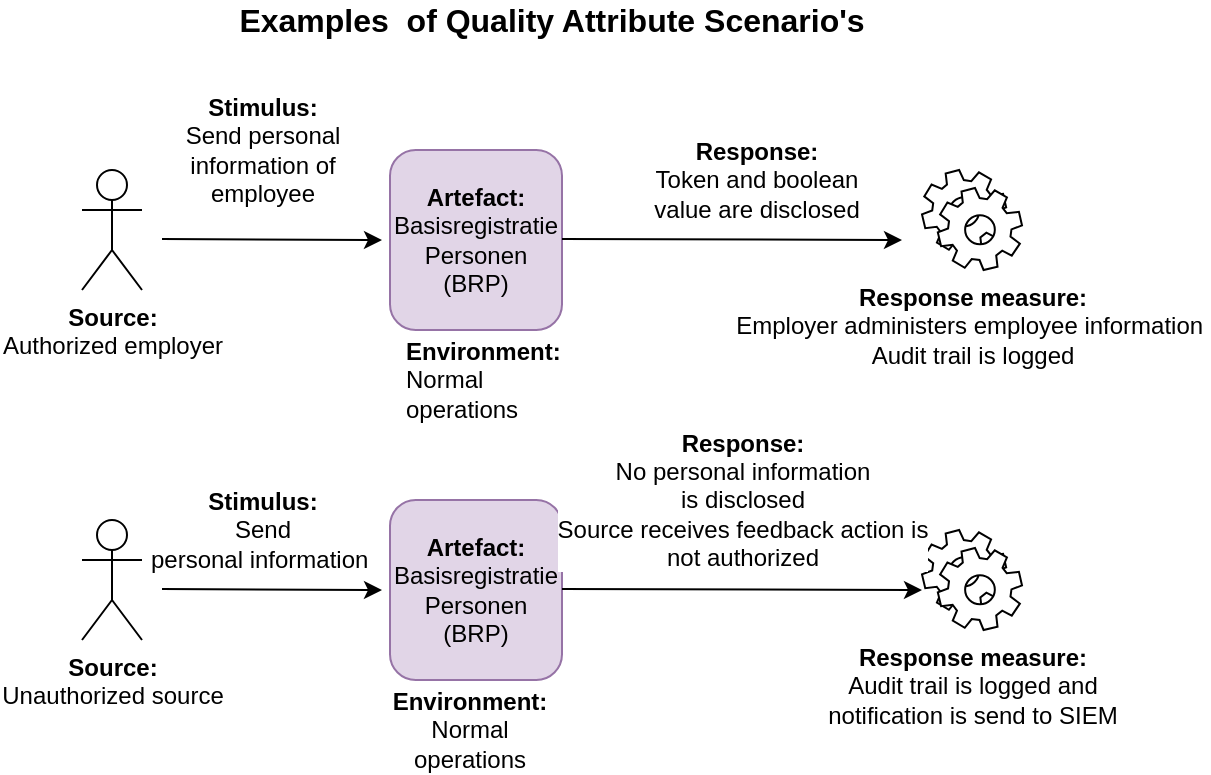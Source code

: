 <mxfile version="13.9.9" type="device"><diagram name="QAS-01 ZKP" id="QBrmK83ZXIIvfjkoV8fs"><mxGraphModel dx="1086" dy="966" grid="1" gridSize="10" guides="1" tooltips="1" connect="1" arrows="1" fold="1" page="1" pageScale="1" pageWidth="827" pageHeight="1169" math="0" shadow="0"><root><mxCell id="FuDcFTu2-6XKt6NHrfDE-0"/><mxCell id="FuDcFTu2-6XKt6NHrfDE-1" parent="FuDcFTu2-6XKt6NHrfDE-0"/><mxCell id="FuDcFTu2-6XKt6NHrfDE-2" value="&lt;b&gt;Source:&lt;/b&gt;&lt;br&gt;Authorized employer" style="shape=umlActor;verticalLabelPosition=bottom;verticalAlign=top;html=1;outlineConnect=0;" parent="FuDcFTu2-6XKt6NHrfDE-1" vertex="1"><mxGeometry x="180" y="165" width="30" height="60" as="geometry"/></mxCell><mxCell id="FuDcFTu2-6XKt6NHrfDE-3" value="&lt;b&gt;Response measure:&lt;/b&gt;&lt;br&gt;Employer administers employee information&amp;nbsp;&lt;br&gt;Audit trail is logged" style="shape=mxgraph.bpmn.service_task;html=1;outlineConnect=0;verticalAlign=top;align=center;horizontal=1;labelPosition=center;verticalLabelPosition=bottom;" parent="FuDcFTu2-6XKt6NHrfDE-1" vertex="1"><mxGeometry x="600" y="165" width="50" height="50" as="geometry"/></mxCell><mxCell id="FuDcFTu2-6XKt6NHrfDE-4" value="&lt;b&gt;Artefact:&lt;/b&gt;&lt;br&gt;Basisregistratie Personen (BRP)" style="rounded=1;whiteSpace=wrap;html=1;direction=south;fillColor=#e1d5e7;strokeColor=#9673a6;" parent="FuDcFTu2-6XKt6NHrfDE-1" vertex="1"><mxGeometry x="334" y="155" width="86" height="90" as="geometry"/></mxCell><mxCell id="FuDcFTu2-6XKt6NHrfDE-5" value="" style="endArrow=classic;html=1;" parent="FuDcFTu2-6XKt6NHrfDE-1" edge="1"><mxGeometry width="50" height="50" relative="1" as="geometry"><mxPoint x="420" y="199.5" as="sourcePoint"/><mxPoint x="590" y="200" as="targetPoint"/></mxGeometry></mxCell><mxCell id="FuDcFTu2-6XKt6NHrfDE-6" value="&lt;font style=&quot;font-size: 12px&quot;&gt;&lt;b&gt;Response:&lt;/b&gt;&lt;br&gt;Token and boolean &lt;br&gt;value are disclosed&lt;br&gt;&lt;/font&gt;" style="edgeLabel;html=1;align=center;verticalAlign=middle;resizable=0;points=[];" parent="FuDcFTu2-6XKt6NHrfDE-5" vertex="1" connectable="0"><mxGeometry x="0.218" y="3" relative="1" as="geometry"><mxPoint x="-7.01" y="-26.8" as="offset"/></mxGeometry></mxCell><mxCell id="FuDcFTu2-6XKt6NHrfDE-7" value="&lt;b&gt;Environment:&lt;/b&gt;&lt;br&gt;Normal&lt;br&gt;operations" style="text;html=1;strokeColor=none;fillColor=none;align=left;verticalAlign=middle;whiteSpace=wrap;rounded=0;" parent="FuDcFTu2-6XKt6NHrfDE-1" vertex="1"><mxGeometry x="340" y="260" width="40" height="20" as="geometry"/></mxCell><mxCell id="FuDcFTu2-6XKt6NHrfDE-8" value="" style="endArrow=classic;html=1;" parent="FuDcFTu2-6XKt6NHrfDE-1" edge="1"><mxGeometry width="50" height="50" relative="1" as="geometry"><mxPoint x="220" y="199.5" as="sourcePoint"/><mxPoint x="330" y="200" as="targetPoint"/></mxGeometry></mxCell><mxCell id="FuDcFTu2-6XKt6NHrfDE-9" value="&lt;font style=&quot;font-size: 12px&quot;&gt;&lt;b&gt;Stimulus:&lt;/b&gt;&lt;br&gt;Send personal &lt;br&gt;information of &lt;br&gt;employee&lt;br&gt;&lt;/font&gt;" style="edgeLabel;html=1;align=center;verticalAlign=middle;resizable=0;points=[];" parent="FuDcFTu2-6XKt6NHrfDE-8" vertex="1" connectable="0"><mxGeometry x="0.218" y="3" relative="1" as="geometry"><mxPoint x="-17.01" y="-41.8" as="offset"/></mxGeometry></mxCell><mxCell id="FuDcFTu2-6XKt6NHrfDE-10" value="&lt;b&gt;Source:&lt;/b&gt;&lt;br&gt;Unauthorized source" style="shape=umlActor;verticalLabelPosition=bottom;verticalAlign=top;html=1;outlineConnect=0;" parent="FuDcFTu2-6XKt6NHrfDE-1" vertex="1"><mxGeometry x="180" y="340" width="30" height="60" as="geometry"/></mxCell><mxCell id="FuDcFTu2-6XKt6NHrfDE-11" value="&lt;b&gt;Response measure:&lt;/b&gt;&lt;br&gt;Audit trail is logged and &lt;br&gt;notification is send to SIEM" style="shape=mxgraph.bpmn.service_task;html=1;outlineConnect=0;verticalAlign=top;align=center;horizontal=1;labelPosition=center;verticalLabelPosition=bottom;" parent="FuDcFTu2-6XKt6NHrfDE-1" vertex="1"><mxGeometry x="600" y="345" width="50" height="50" as="geometry"/></mxCell><mxCell id="FuDcFTu2-6XKt6NHrfDE-12" value="&lt;b&gt;Artefact:&lt;/b&gt;&lt;br&gt;Basisregistratie Personen (BRP)" style="rounded=1;whiteSpace=wrap;html=1;direction=south;fillColor=#e1d5e7;strokeColor=#9673a6;" parent="FuDcFTu2-6XKt6NHrfDE-1" vertex="1"><mxGeometry x="334" y="330" width="86" height="90" as="geometry"/></mxCell><mxCell id="FuDcFTu2-6XKt6NHrfDE-13" value="" style="endArrow=classic;html=1;entryX=0;entryY=0.6;entryDx=0;entryDy=0;entryPerimeter=0;" parent="FuDcFTu2-6XKt6NHrfDE-1" edge="1" target="FuDcFTu2-6XKt6NHrfDE-11"><mxGeometry width="50" height="50" relative="1" as="geometry"><mxPoint x="420" y="374.5" as="sourcePoint"/><mxPoint x="530" y="375" as="targetPoint"/></mxGeometry></mxCell><mxCell id="FuDcFTu2-6XKt6NHrfDE-14" value="&lt;font style=&quot;font-size: 12px&quot;&gt;&lt;b&gt;Response:&lt;/b&gt;&lt;br&gt;No personal information&lt;br&gt;is disclosed&lt;br&gt;Source receives feedback action is &lt;br&gt;not authorized&lt;br&gt;&lt;/font&gt;" style="edgeLabel;html=1;align=center;verticalAlign=middle;resizable=0;points=[];" parent="FuDcFTu2-6XKt6NHrfDE-13" vertex="1" connectable="0"><mxGeometry x="0.218" y="3" relative="1" as="geometry"><mxPoint x="-20.01" y="-41.81" as="offset"/></mxGeometry></mxCell><mxCell id="FuDcFTu2-6XKt6NHrfDE-15" value="&lt;b&gt;Environment:&lt;/b&gt;&lt;br&gt;Normal operations" style="text;html=1;strokeColor=none;fillColor=none;align=center;verticalAlign=middle;whiteSpace=wrap;rounded=0;" parent="FuDcFTu2-6XKt6NHrfDE-1" vertex="1"><mxGeometry x="354" y="435" width="40" height="20" as="geometry"/></mxCell><mxCell id="FuDcFTu2-6XKt6NHrfDE-16" value="" style="endArrow=classic;html=1;" parent="FuDcFTu2-6XKt6NHrfDE-1" edge="1"><mxGeometry width="50" height="50" relative="1" as="geometry"><mxPoint x="220" y="374.5" as="sourcePoint"/><mxPoint x="330" y="375" as="targetPoint"/></mxGeometry></mxCell><mxCell id="FuDcFTu2-6XKt6NHrfDE-17" value="&lt;span style=&quot;font-size: 12px&quot;&gt;&lt;b&gt;Stimulus:&lt;/b&gt;&lt;br&gt;Send&lt;br&gt;personal information&amp;nbsp;&lt;br&gt;&lt;/span&gt;" style="edgeLabel;html=1;align=center;verticalAlign=middle;resizable=0;points=[];" parent="FuDcFTu2-6XKt6NHrfDE-16" vertex="1" connectable="0"><mxGeometry x="0.218" y="3" relative="1" as="geometry"><mxPoint x="-17.01" y="-26.8" as="offset"/></mxGeometry></mxCell><mxCell id="dCbFyoatmuWmBm4CHFVm-0" value="&lt;font style=&quot;font-size: 16px&quot;&gt;&lt;b&gt;Examples&amp;nbsp; of Quality Attribute Scenario's&lt;/b&gt;&lt;/font&gt;" style="text;html=1;strokeColor=none;fillColor=none;align=center;verticalAlign=middle;whiteSpace=wrap;rounded=0;" parent="FuDcFTu2-6XKt6NHrfDE-1" vertex="1"><mxGeometry x="240" y="80" width="350" height="20" as="geometry"/></mxCell></root></mxGraphModel></diagram></mxfile>